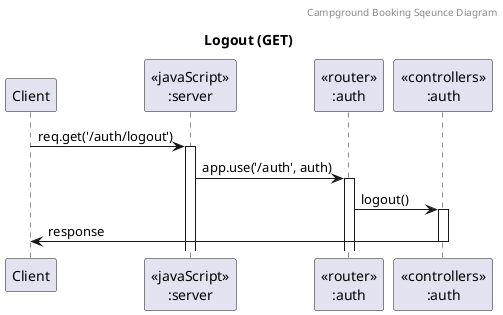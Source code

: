 @startuml Logout (GET)

header Campground Booking Sqeunce Diagram
title "Logout (GET)"

participant "Client" as client
participant "<<javaScript>>\n:server" as server
participant "<<router>>\n:auth" as routerAuth
participant "<<controllers>>\n:auth" as controllersAuth

client->server ++:req.get('/auth/logout')
server->routerAuth ++:app.use('/auth', auth)
routerAuth ->controllersAuth ++:logout()
controllersAuth -> client --:response

@enduml
